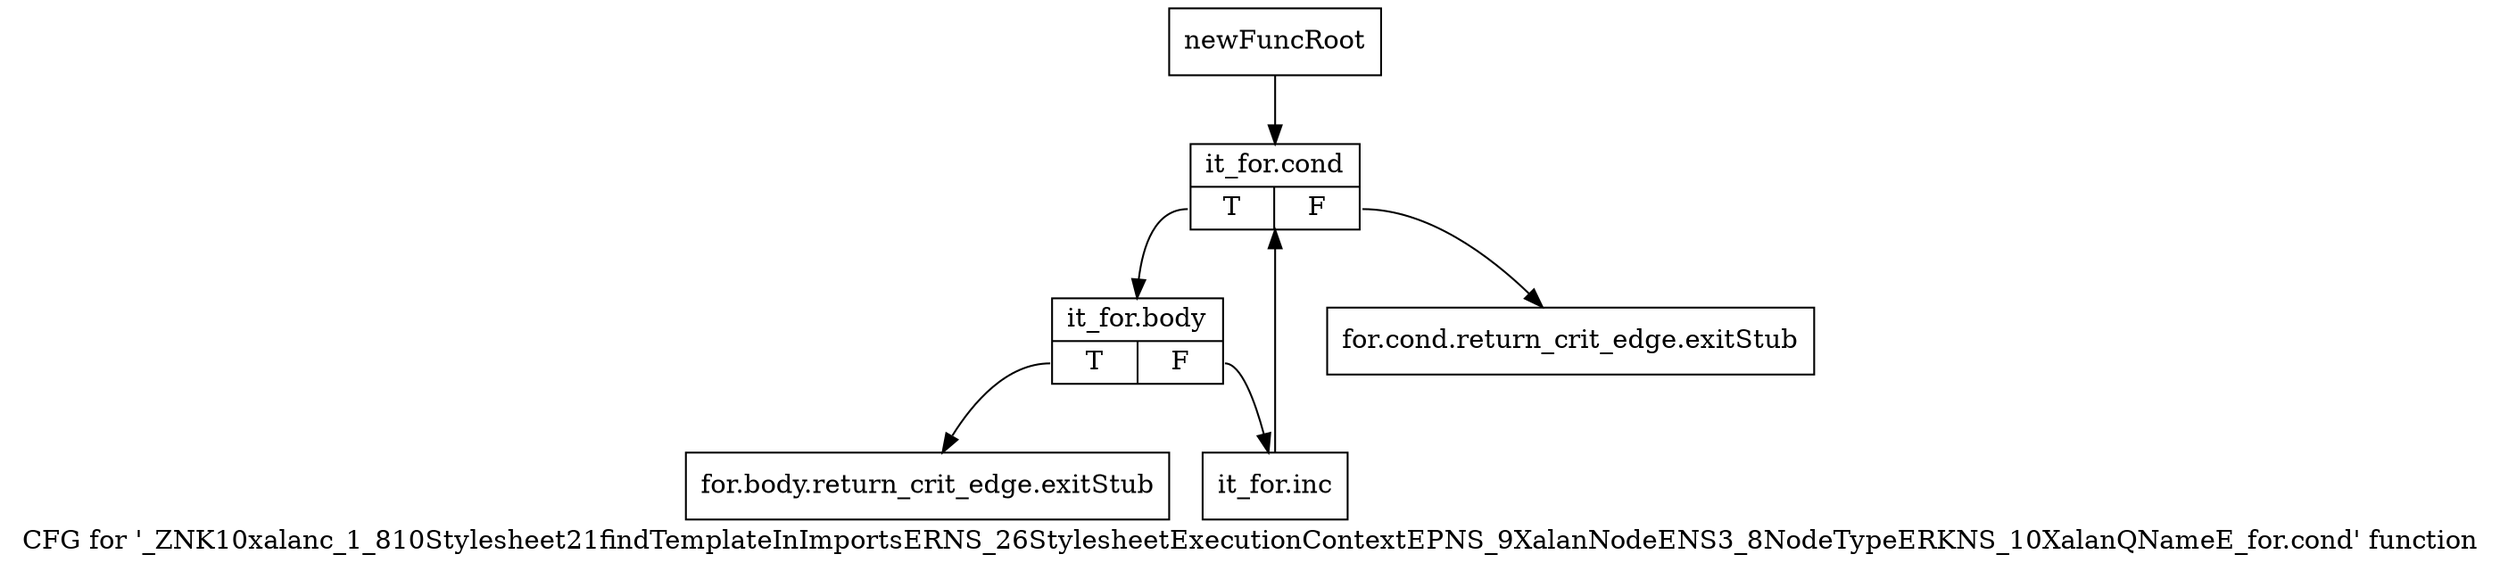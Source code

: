 digraph "CFG for '_ZNK10xalanc_1_810Stylesheet21findTemplateInImportsERNS_26StylesheetExecutionContextEPNS_9XalanNodeENS3_8NodeTypeERKNS_10XalanQNameE_for.cond' function" {
	label="CFG for '_ZNK10xalanc_1_810Stylesheet21findTemplateInImportsERNS_26StylesheetExecutionContextEPNS_9XalanNodeENS3_8NodeTypeERKNS_10XalanQNameE_for.cond' function";

	Node0x9ffba70 [shape=record,label="{newFuncRoot}"];
	Node0x9ffba70 -> Node0x9ffbb60;
	Node0x9ffbac0 [shape=record,label="{for.cond.return_crit_edge.exitStub}"];
	Node0x9ffbb10 [shape=record,label="{for.body.return_crit_edge.exitStub}"];
	Node0x9ffbb60 [shape=record,label="{it_for.cond|{<s0>T|<s1>F}}"];
	Node0x9ffbb60:s0 -> Node0x9ffbbb0;
	Node0x9ffbb60:s1 -> Node0x9ffbac0;
	Node0x9ffbbb0 [shape=record,label="{it_for.body|{<s0>T|<s1>F}}"];
	Node0x9ffbbb0:s0 -> Node0x9ffbb10;
	Node0x9ffbbb0:s1 -> Node0x9ffbc00;
	Node0x9ffbc00 [shape=record,label="{it_for.inc}"];
	Node0x9ffbc00 -> Node0x9ffbb60;
}
